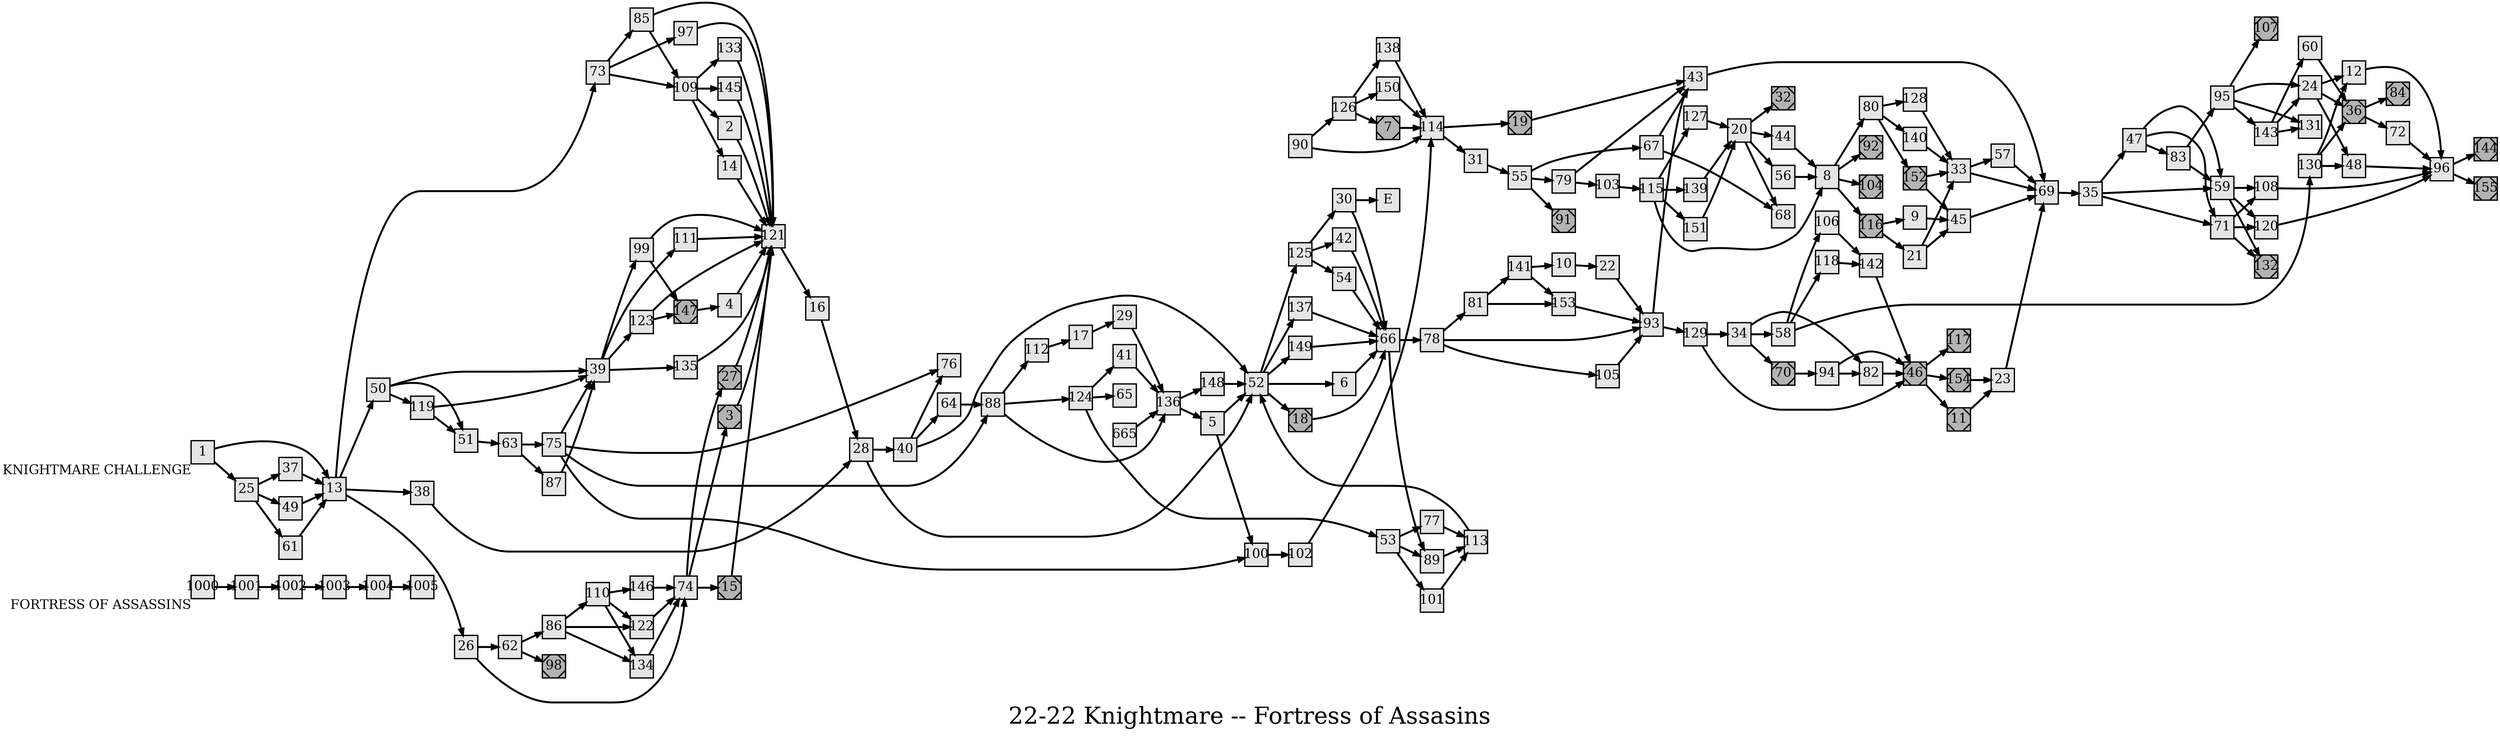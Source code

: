 digraph g{
  graph [ label="22-22 Knightmare -- Fortress of Assasins" rankdir=LR, ordering=out, fontsize=36, nodesep="0.35", ranksep="0.45"];
  node  [shape=rect, penwidth=2, fontsize=20, style=filled, fillcolor=grey90, margin="0,0", labelfloat=true, regular=true, fixedsize=true];
  edge  [labelfloat=true, penwidth=3, fontsize=12];
  1000 -> 1001;
  1000	[ xlabel="FORTRESS OF ASSASSINS" ];
  1001 -> 1002;
  1002 -> 1003;
  1003 -> 1004;
  1004 -> 1005;
  1	[ xlabel="KNIGHTMARE CHALLENGE" ];
  1 -> 13;
  1 -> 25;
  2 -> 121;
  3 -> 121;
  3	[ xlabel="E", shape=Msquare, fontsize=20, fillcolor=grey70, xlabel="" ];
  4 -> 121;
  5 -> 52;
  5 -> 100;
  6 -> 66;
  7	[ xlabel="E", shape=Msquare, fontsize=20, fillcolor=grey70, xlabel="" ];
  7 -> 114;
  8 -> 80;
  8 -> 92;
  8 -> 104;
  8 -> 116;
  9 -> 45;
  10 -> 22;
  11	[ xlabel="E", shape=Msquare, fontsize=20, fillcolor=grey70, xlabel="" ];
  11 -> 23;
  12 -> 96;
  13 -> 73;
  13 -> 50;
  13 -> 38;
  13 -> 26;
  14 -> 121;
  15 -> 121;
  15	[ xlabel="E", shape=Msquare, fontsize=20, fillcolor=grey70, xlabel="" ];
  16 -> 28;
  17 -> 29;
  18 -> 66;
  18	[ xlabel="E", shape=Msquare, fontsize=20, fillcolor=grey70, xlabel="" ];
  19 -> 43;
  19	[ xlabel="E", shape=Msquare, fontsize=20, fillcolor=grey70, xlabel="" ];
  20 -> 32;
  20 -> 44;
  20 -> 56;
  20 -> 68;
  21 -> 33;
  21 -> 45;
  22 -> 93;
  23 -> 69;
  24 -> 12;
  24 -> 36;
  24 -> 48;
  25 -> 37;
  25 -> 49;
  25 -> 61;
  26 -> 62;
  26 -> 74;
  27 -> 121;
  27	[ xlabel="E", shape=Msquare, fontsize=20, fillcolor=grey70, xlabel="" ];
  28 -> 40;
  28 -> 52;
  29 -> 136;
  30 -> 66;
  30 -> E;
  31 -> 55;
  32	[ xlabel="E", shape=Msquare, fontsize=20, fillcolor=grey70, xlabel="" ];
  33 -> 57;
  33 -> 69;
  34 -> 82;
  34 -> 58;
  34 -> 70;
  35 -> 47;
  35 -> 59;
  35 -> 71;
  36 -> 72;
  36 -> 84;
  36	[ xlabel="E", shape=Msquare, fontsize=20, fillcolor=grey70, xlabel="" ];
  37 -> 13;
  38 -> 28;
  39 -> 99;
  39 -> 111;
  39 -> 123;
  39 -> 135;
  40 -> 76;
  40 -> 64;
  40 -> 52;
  41 -> 136;
  42 -> 66;
  43 -> 69;
  44 -> 8;
  45 -> 69;
  46 -> 117;
  46 -> 154;
  46 -> 11;
  46	[ xlabel="E", shape=Msquare, fontsize=20, fillcolor=grey70, xlabel="" ];
  47 -> 59;
  47 -> 71;
  47 -> 83;
  48 -> 96;
  49 -> 13;
  50 -> 51;
  50 -> 39;
  50 -> 119;
  51 -> 63;
  52 -> 125;
  52 -> 137;
  52 -> 149;
  52 -> 6;
  52 -> 18;
  53 -> 77;
  53 -> 89;
  53 -> 101;
  54 -> 66;
  55 -> 67;
  55 -> 79;
  55 -> 91;
  56 -> 8;
  57 -> 69;
  58 -> 106;
  58 -> 118;
  58 -> 130;
  59 -> 108;
  59 -> 120;
  59 -> 132;
  60 -> 36;
  61 -> 13;
  62 -> 86;
  62 -> 98;
  63 -> 75;
  63 -> 87;
  64 -> 88;
  665 -> 136;
  66 -> 78;
  66 -> 89;
  67 -> 43;
  67 -> 68;
  69 -> 35;
  70 -> 94;
  70	[ xlabel="E", shape=Msquare, fontsize=20, fillcolor=grey70, xlabel="" ];
  71 -> 108;
  71 -> 120;
  71 -> 132;
  72 -> 96;
  73 -> 85;
  73 -> 97;
  73 -> 109;
  74 -> 27;
  74 -> 3;
  74 -> 15;
  75 -> 39;
  75 -> 76;
  75 -> 88;
  75 -> 100;
  77 -> 113;
  78 -> 81;
  78 -> 93;
  78 -> 105;
  79 -> 43;
  79 -> 103;
  80 -> 128;
  80 -> 140;
  80 -> 152;
  81 -> 141;
  81 -> 153;
  82 -> 46;
  83 -> 95;
  83 -> 59;
  84	[ xlabel="E", shape=Msquare, fontsize=20, fillcolor=grey70, xlabel="" ];
  85 -> 121;
  85 -> 109;
  86 -> 110;
  86 -> 122;
  86 -> 134;
  87 -> 39;
  88 -> 112;
  88 -> 124;
  88 -> 136;
  89 -> 113;
  90 -> 126;
  90 -> 114;
  91	[ xlabel="E", shape=Msquare, fontsize=20, fillcolor=grey70, xlabel="" ];
  92	[ xlabel="E", shape=Msquare, fontsize=20, fillcolor=grey70, xlabel="" ];
  93 -> 43;
  93 -> 129;
  94 -> 46;
  94 -> 82;
  95 -> 107;
  95 -> 24;
  95 -> 131;
  95 -> 143;
  96 -> 144;
  96 -> 155;
  97 -> 121;
  98	[ xlabel="E", shape=Msquare, fontsize=20, fillcolor=grey70, xlabel="" ];
  99 -> 121;
  99 -> 147;
  100 -> 102;
  101 -> 113;
  102 -> 114;
  103 -> 115;
  104	[ xlabel="E", shape=Msquare, fontsize=20, fillcolor=grey70, xlabel="" ];
  105 -> 93;
  106 -> 142;
  107	[ xlabel="E", shape=Msquare, fontsize=20, fillcolor=grey70, xlabel="" ];
  108 -> 96;
  109 -> 133;
  109 -> 145;
  109 -> 2;
  109 -> 14;
  110 -> 146;
  110 -> 122;
  110 -> 134;
  111 -> 121;
  11	[ xlabel="E", shape=Msquare, fontsize=20, fillcolor=grey70, xlabel="" ];
  112 -> 17;
  113 -> 52;
  114 -> 19;
  114 -> 31;
  115 -> 127;
  115 -> 139;
  115 -> 151;
  115 -> 8;
  116 -> 9;
  116 -> 21;
  116	[ xlabel="E", shape=Msquare, fontsize=20, fillcolor=grey70, xlabel="" ];
  117	[ xlabel="E", shape=Msquare, fontsize=20, fillcolor=grey70, xlabel="" ];
  118 -> 142;
  119 -> 39;
  119 -> 51;
  120 -> 96;
  121 -> 16;
  122 -> 74;
  123 -> 121;
  123 -> 147;
  124 -> 41;
  124 -> 53;
  124 -> 65;
  125 -> 30;
  125 -> 42;
  125 -> 54;
  126 -> 138;
  126 -> 150;
  126 -> 7;
  127 -> 20;
  128 -> 33;
  129 -> 34;
  129 -> 46;
  130 -> 12;
  130 -> 36;
  130 -> 48;
  132	[ xlabel="E", shape=Msquare, fontsize=20, fillcolor=grey70, xlabel="" ];
  133 -> 121;
  134 -> 74;
  135 -> 121;
  136 -> 148;
  136 -> 5;
  137 -> 66;
  138 -> 114;
  139 -> 20;
  140 -> 33;
  141 -> 10;
  141 -> 153;
  142 -> 46;
  143 -> 60;
  143 -> 24;
  143 -> 131;
  144	[ xlabel="E", shape=Msquare, fontsize=20, fillcolor=grey70, xlabel="" ];
  145 -> 121;
  146 -> 74;
  147 -> 4;
  147	[ xlabel="E", shape=Msquare, fontsize=20, fillcolor=grey70, xlabel="" ];
  148 -> 52;
  149 -> 66;
  150 -> 114;
  151 -> 20;
  152 -> 33;
  152 -> 45;
  152	[ xlabel="E", shape=Msquare, fontsize=20, fillcolor=grey70, xlabel="" ];
  153 -> 93;
  154 -> 23;
  154	[ xlabel="E", shape=Msquare, fontsize=20, fillcolor=grey70, xlabel="" ];
  155	[ xlabel="E", shape=Msquare, fontsize=20, fillcolor=grey70, xlabel="" ];
  
}

